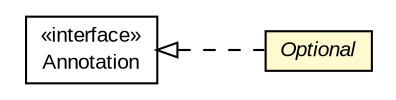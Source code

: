 #!/usr/local/bin/dot
#
# Class diagram 
# Generated by UMLGraph version R5_6-24-gf6e263 (http://www.umlgraph.org/)
#

digraph G {
	edge [fontname="arial",fontsize=10,labelfontname="arial",labelfontsize=10];
	node [fontname="arial",fontsize=10,shape=plaintext];
	nodesep=0.25;
	ranksep=0.5;
	rankdir=LR;
	// com.gwtplatform.dispatch.annotation.Optional
	c374206 [label=<<table title="com.gwtplatform.dispatch.annotation.Optional" border="0" cellborder="1" cellspacing="0" cellpadding="2" port="p" bgcolor="lemonChiffon" href="./Optional.html">
		<tr><td><table border="0" cellspacing="0" cellpadding="1">
<tr><td align="center" balign="center"><font face="arial italic"> Optional </font></td></tr>
		</table></td></tr>
		</table>>, URL="./Optional.html", fontname="arial", fontcolor="black", fontsize=10.0];
	//com.gwtplatform.dispatch.annotation.Optional implements java.lang.annotation.Annotation
	c374482:p -> c374206:p [dir=back,arrowtail=empty,style=dashed];
	// java.lang.annotation.Annotation
	c374482 [label=<<table title="java.lang.annotation.Annotation" border="0" cellborder="1" cellspacing="0" cellpadding="2" port="p" href="http://download.oracle.com/javase/6/docs/api/java/lang/annotation/Annotation.html">
		<tr><td><table border="0" cellspacing="0" cellpadding="1">
<tr><td align="center" balign="center"> &#171;interface&#187; </td></tr>
<tr><td align="center" balign="center"> Annotation </td></tr>
		</table></td></tr>
		</table>>, URL="http://download.oracle.com/javase/6/docs/api/java/lang/annotation/Annotation.html", fontname="arial", fontcolor="black", fontsize=10.0];
}

